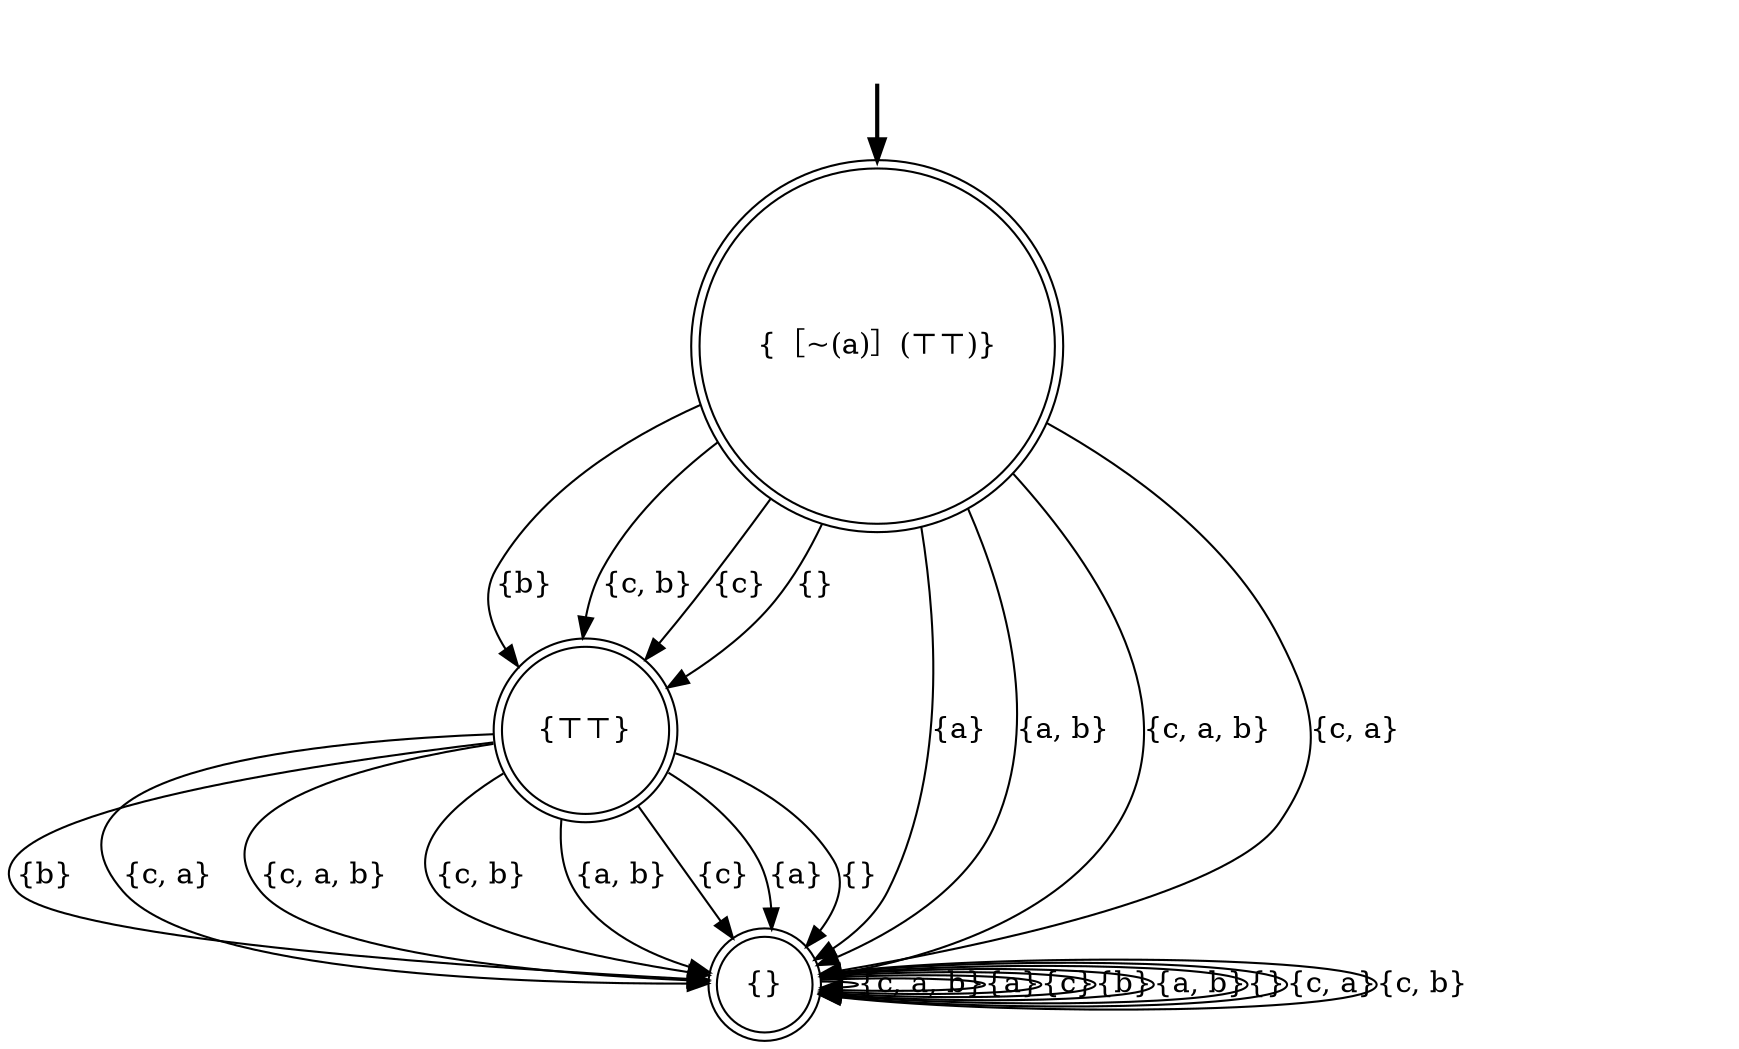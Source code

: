 digraph {
	fake0 [style=invisible]
	"{［~(a)］(⊤⊤)}" [root=true shape=doublecircle]
	"{⊤⊤}" [shape=doublecircle]
	"{}" [shape=doublecircle]
	fake0 -> "{［~(a)］(⊤⊤)}" [style=bold]
	"{⊤⊤}" -> "{}" [label="{b}"]
	"{⊤⊤}" -> "{}" [label="{c, a}"]
	"{［~(a)］(⊤⊤)}" -> "{⊤⊤}" [label="{b}"]
	"{［~(a)］(⊤⊤)}" -> "{}" [label="{a}"]
	"{［~(a)］(⊤⊤)}" -> "{⊤⊤}" [label="{c, b}"]
	"{［~(a)］(⊤⊤)}" -> "{⊤⊤}" [label="{c}"]
	"{}" -> "{}" [label="{c, a, b}"]
	"{⊤⊤}" -> "{}" [label="{c, a, b}"]
	"{［~(a)］(⊤⊤)}" -> "{}" [label="{a, b}"]
	"{⊤⊤}" -> "{}" [label="{c, b}"]
	"{}" -> "{}" [label="{a}"]
	"{［~(a)］(⊤⊤)}" -> "{⊤⊤}" [label="{}"]
	"{}" -> "{}" [label="{c}"]
	"{}" -> "{}" [label="{b}"]
	"{}" -> "{}" [label="{a, b}"]
	"{}" -> "{}" [label="{}"]
	"{}" -> "{}" [label="{c, a}"]
	"{⊤⊤}" -> "{}" [label="{a, b}"]
	"{}" -> "{}" [label="{c, b}"]
	"{［~(a)］(⊤⊤)}" -> "{}" [label="{c, a, b}"]
	"{⊤⊤}" -> "{}" [label="{c}"]
	"{⊤⊤}" -> "{}" [label="{a}"]
	"{［~(a)］(⊤⊤)}" -> "{}" [label="{c, a}"]
	"{⊤⊤}" -> "{}" [label="{}"]
}
